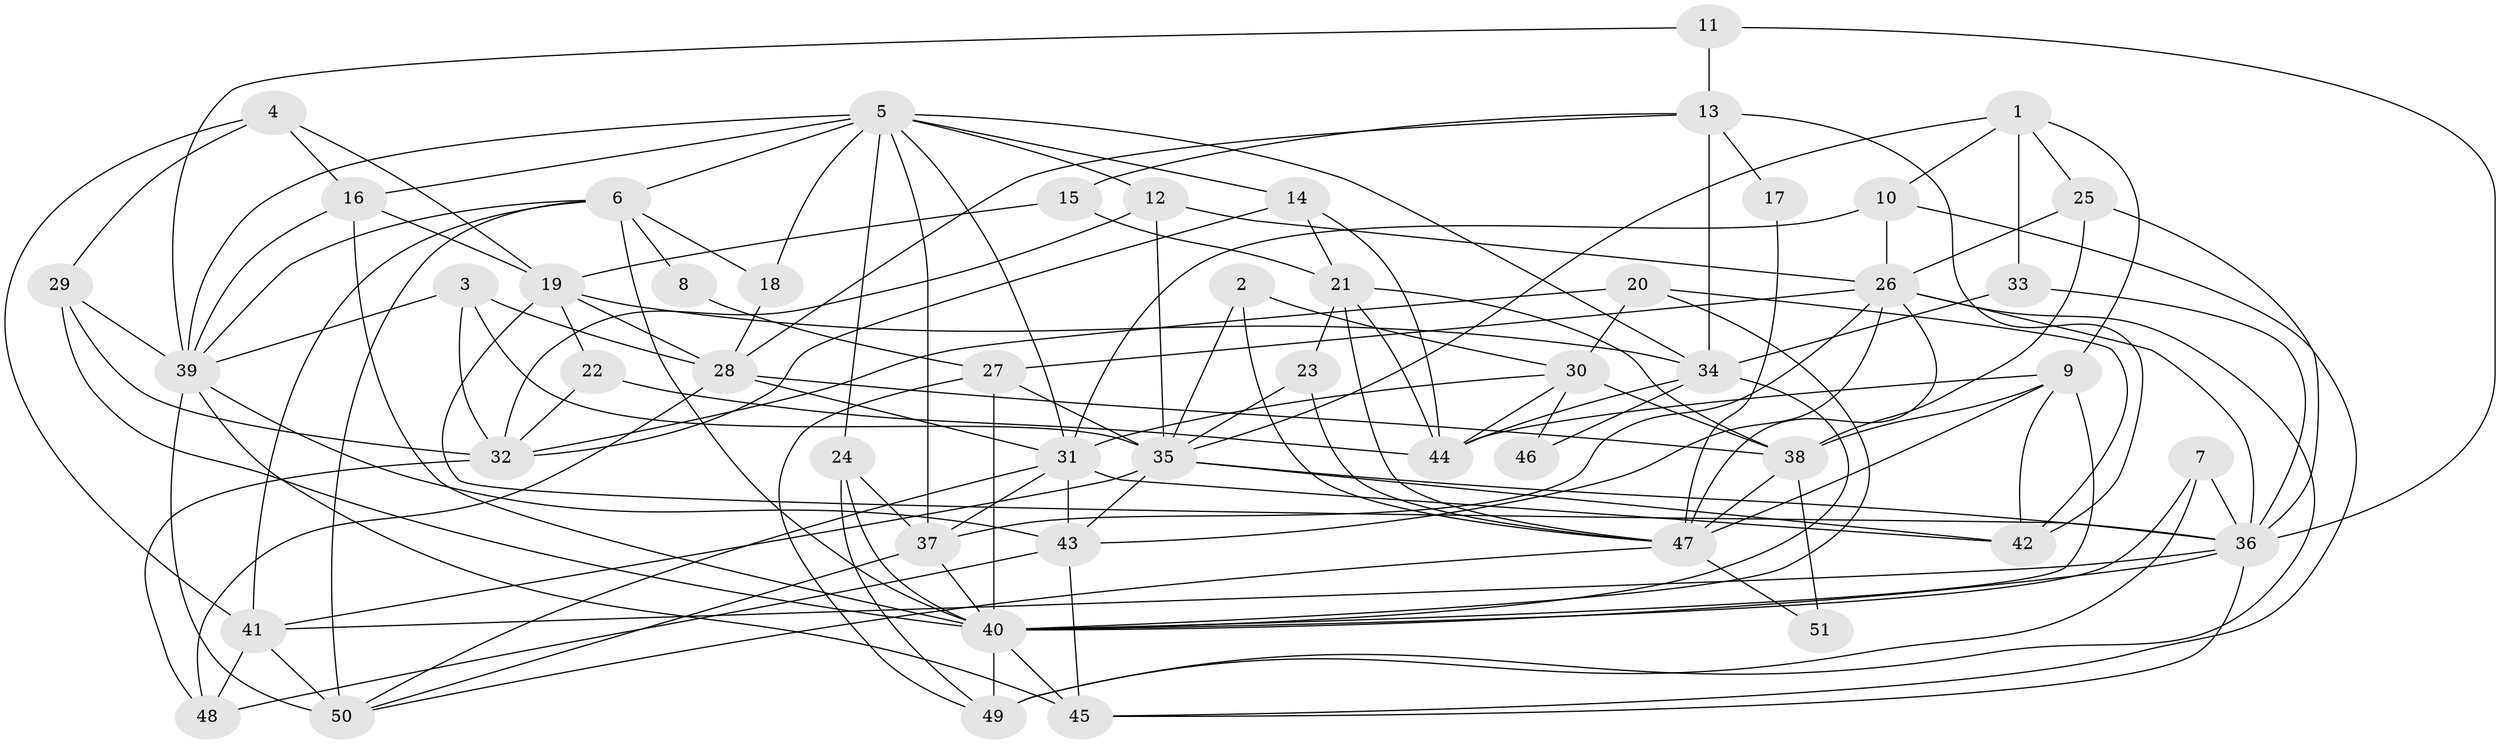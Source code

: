 // original degree distribution, {5: 0.21782178217821782, 2: 0.15841584158415842, 3: 0.19801980198019803, 6: 0.1188118811881188, 4: 0.2871287128712871, 7: 0.019801980198019802}
// Generated by graph-tools (version 1.1) at 2025/26/03/09/25 03:26:20]
// undirected, 51 vertices, 138 edges
graph export_dot {
graph [start="1"]
  node [color=gray90,style=filled];
  1;
  2;
  3;
  4;
  5;
  6;
  7;
  8;
  9;
  10;
  11;
  12;
  13;
  14;
  15;
  16;
  17;
  18;
  19;
  20;
  21;
  22;
  23;
  24;
  25;
  26;
  27;
  28;
  29;
  30;
  31;
  32;
  33;
  34;
  35;
  36;
  37;
  38;
  39;
  40;
  41;
  42;
  43;
  44;
  45;
  46;
  47;
  48;
  49;
  50;
  51;
  1 -- 9 [weight=1.0];
  1 -- 10 [weight=1.0];
  1 -- 25 [weight=1.0];
  1 -- 33 [weight=1.0];
  1 -- 35 [weight=1.0];
  2 -- 30 [weight=1.0];
  2 -- 35 [weight=1.0];
  2 -- 47 [weight=1.0];
  3 -- 28 [weight=1.0];
  3 -- 32 [weight=1.0];
  3 -- 35 [weight=1.0];
  3 -- 39 [weight=2.0];
  4 -- 16 [weight=1.0];
  4 -- 19 [weight=1.0];
  4 -- 29 [weight=1.0];
  4 -- 41 [weight=1.0];
  5 -- 6 [weight=1.0];
  5 -- 12 [weight=1.0];
  5 -- 14 [weight=1.0];
  5 -- 16 [weight=1.0];
  5 -- 18 [weight=1.0];
  5 -- 24 [weight=1.0];
  5 -- 31 [weight=1.0];
  5 -- 34 [weight=1.0];
  5 -- 37 [weight=1.0];
  5 -- 39 [weight=1.0];
  6 -- 8 [weight=1.0];
  6 -- 18 [weight=1.0];
  6 -- 39 [weight=1.0];
  6 -- 40 [weight=2.0];
  6 -- 41 [weight=1.0];
  6 -- 50 [weight=1.0];
  7 -- 36 [weight=1.0];
  7 -- 40 [weight=2.0];
  7 -- 49 [weight=1.0];
  8 -- 27 [weight=1.0];
  9 -- 38 [weight=1.0];
  9 -- 40 [weight=1.0];
  9 -- 42 [weight=1.0];
  9 -- 44 [weight=2.0];
  9 -- 47 [weight=1.0];
  10 -- 26 [weight=1.0];
  10 -- 31 [weight=1.0];
  10 -- 45 [weight=1.0];
  11 -- 13 [weight=1.0];
  11 -- 36 [weight=1.0];
  11 -- 39 [weight=1.0];
  12 -- 26 [weight=1.0];
  12 -- 32 [weight=1.0];
  12 -- 35 [weight=1.0];
  13 -- 15 [weight=1.0];
  13 -- 17 [weight=1.0];
  13 -- 28 [weight=1.0];
  13 -- 34 [weight=1.0];
  13 -- 42 [weight=1.0];
  14 -- 21 [weight=1.0];
  14 -- 32 [weight=1.0];
  14 -- 44 [weight=1.0];
  15 -- 19 [weight=1.0];
  15 -- 21 [weight=1.0];
  16 -- 19 [weight=1.0];
  16 -- 39 [weight=1.0];
  16 -- 40 [weight=1.0];
  17 -- 47 [weight=1.0];
  18 -- 28 [weight=1.0];
  19 -- 22 [weight=1.0];
  19 -- 28 [weight=1.0];
  19 -- 34 [weight=1.0];
  19 -- 36 [weight=2.0];
  20 -- 30 [weight=1.0];
  20 -- 32 [weight=1.0];
  20 -- 40 [weight=1.0];
  20 -- 42 [weight=1.0];
  21 -- 23 [weight=1.0];
  21 -- 38 [weight=1.0];
  21 -- 44 [weight=1.0];
  21 -- 47 [weight=1.0];
  22 -- 32 [weight=1.0];
  22 -- 44 [weight=1.0];
  23 -- 35 [weight=1.0];
  23 -- 47 [weight=1.0];
  24 -- 37 [weight=1.0];
  24 -- 40 [weight=1.0];
  24 -- 49 [weight=1.0];
  25 -- 26 [weight=1.0];
  25 -- 36 [weight=1.0];
  25 -- 38 [weight=1.0];
  26 -- 27 [weight=2.0];
  26 -- 36 [weight=1.0];
  26 -- 37 [weight=1.0];
  26 -- 43 [weight=1.0];
  26 -- 47 [weight=1.0];
  26 -- 49 [weight=1.0];
  27 -- 35 [weight=1.0];
  27 -- 40 [weight=1.0];
  27 -- 49 [weight=1.0];
  28 -- 31 [weight=1.0];
  28 -- 38 [weight=2.0];
  28 -- 48 [weight=1.0];
  29 -- 32 [weight=1.0];
  29 -- 39 [weight=1.0];
  29 -- 40 [weight=1.0];
  30 -- 31 [weight=1.0];
  30 -- 38 [weight=1.0];
  30 -- 44 [weight=1.0];
  30 -- 46 [weight=1.0];
  31 -- 37 [weight=1.0];
  31 -- 42 [weight=1.0];
  31 -- 43 [weight=2.0];
  31 -- 50 [weight=1.0];
  32 -- 48 [weight=1.0];
  33 -- 34 [weight=1.0];
  33 -- 36 [weight=1.0];
  34 -- 40 [weight=1.0];
  34 -- 44 [weight=1.0];
  34 -- 46 [weight=1.0];
  35 -- 36 [weight=1.0];
  35 -- 41 [weight=1.0];
  35 -- 42 [weight=1.0];
  35 -- 43 [weight=1.0];
  36 -- 40 [weight=1.0];
  36 -- 41 [weight=1.0];
  36 -- 45 [weight=1.0];
  37 -- 40 [weight=1.0];
  37 -- 50 [weight=1.0];
  38 -- 47 [weight=1.0];
  38 -- 51 [weight=1.0];
  39 -- 43 [weight=1.0];
  39 -- 45 [weight=1.0];
  39 -- 50 [weight=1.0];
  40 -- 45 [weight=1.0];
  40 -- 49 [weight=2.0];
  41 -- 48 [weight=1.0];
  41 -- 50 [weight=1.0];
  43 -- 45 [weight=1.0];
  43 -- 48 [weight=1.0];
  47 -- 50 [weight=1.0];
  47 -- 51 [weight=1.0];
}
